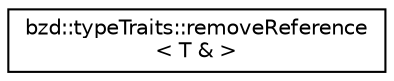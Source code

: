 digraph "Graphical Class Hierarchy"
{
  edge [fontname="Helvetica",fontsize="10",labelfontname="Helvetica",labelfontsize="10"];
  node [fontname="Helvetica",fontsize="10",shape=record];
  rankdir="LR";
  Node0 [label="bzd::typeTraits::removeReference\l\< T & \>",height=0.2,width=0.4,color="black", fillcolor="white", style="filled",URL="$structbzd_1_1typeTraits_1_1removeReference_3_01T_01_6_01_4.html"];
}
